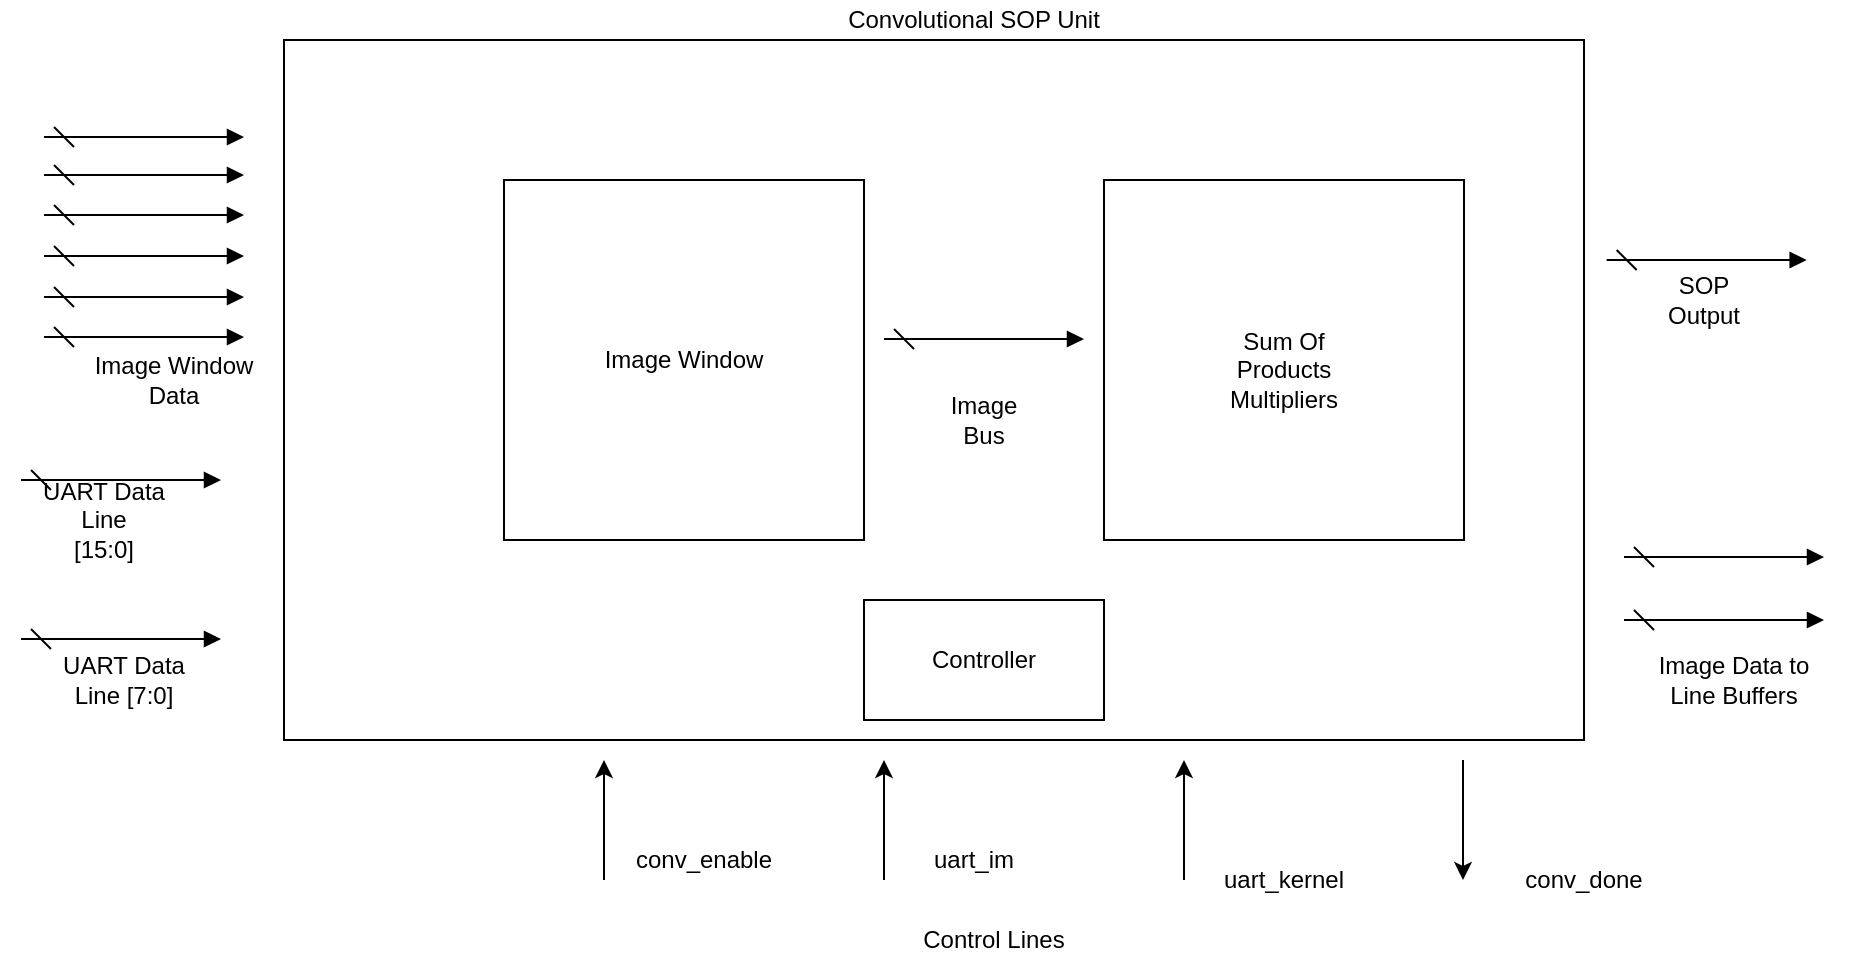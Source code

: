 <mxfile pages="5" version="11.2.8" type="github"><diagram id="22mHiTSVmHhZgT7WigQL" name="Page-1"><mxGraphModel dx="1967" dy="670" grid="1" gridSize="10" guides="1" tooltips="1" connect="1" arrows="1" fold="1" page="1" pageScale="1" pageWidth="850" pageHeight="1100" math="0" shadow="0"><root><mxCell id="0"/><mxCell id="1" parent="0"/><mxCell id="A-DwUGsljBE6EYlHJ1B1-1" value="" style="rounded=0;whiteSpace=wrap;html=1;" parent="1" vertex="1"><mxGeometry x="30" y="40" width="650" height="350" as="geometry"/></mxCell><mxCell id="A-DwUGsljBE6EYlHJ1B1-2" value="Convolutional SOP Unit" style="text;html=1;strokeColor=none;fillColor=none;align=center;verticalAlign=middle;whiteSpace=wrap;rounded=0;" parent="1" vertex="1"><mxGeometry x="300" y="20" width="150" height="20" as="geometry"/></mxCell><mxCell id="A-DwUGsljBE6EYlHJ1B1-3" value="" style="whiteSpace=wrap;html=1;aspect=fixed;" parent="1" vertex="1"><mxGeometry x="140" y="110" width="180" height="180" as="geometry"/></mxCell><mxCell id="A-DwUGsljBE6EYlHJ1B1-5" value="Image Window" style="text;html=1;strokeColor=none;fillColor=none;align=center;verticalAlign=middle;whiteSpace=wrap;rounded=0;" parent="1" vertex="1"><mxGeometry x="150" y="190" width="160" height="20" as="geometry"/></mxCell><mxCell id="A-DwUGsljBE6EYlHJ1B1-6" value="" style="whiteSpace=wrap;html=1;aspect=fixed;" parent="1" vertex="1"><mxGeometry x="440" y="110" width="180" height="180" as="geometry"/></mxCell><mxCell id="A-DwUGsljBE6EYlHJ1B1-7" value="Sum Of Products Multipliers" style="text;html=1;strokeColor=none;fillColor=none;align=center;verticalAlign=middle;whiteSpace=wrap;rounded=0;" parent="1" vertex="1"><mxGeometry x="500" y="180" width="60" height="50" as="geometry"/></mxCell><mxCell id="A-DwUGsljBE6EYlHJ1B1-8" value="Controller" style="rounded=0;whiteSpace=wrap;html=1;" parent="1" vertex="1"><mxGeometry x="320" y="320" width="120" height="60" as="geometry"/></mxCell><mxCell id="A-DwUGsljBE6EYlHJ1B1-11" value="" style="endArrow=classic;html=1;" parent="1" edge="1"><mxGeometry width="50" height="50" relative="1" as="geometry"><mxPoint x="190" y="460" as="sourcePoint"/><mxPoint x="190" y="400" as="targetPoint"/></mxGeometry></mxCell><mxCell id="A-DwUGsljBE6EYlHJ1B1-12" value="conv_enable" style="text;html=1;strokeColor=none;fillColor=none;align=center;verticalAlign=middle;whiteSpace=wrap;rounded=0;" parent="1" vertex="1"><mxGeometry x="220" y="440" width="40" height="20" as="geometry"/></mxCell><mxCell id="A-DwUGsljBE6EYlHJ1B1-15" value="" style="endArrow=classic;html=1;" parent="1" edge="1"><mxGeometry width="50" height="50" relative="1" as="geometry"><mxPoint x="330" y="460" as="sourcePoint"/><mxPoint x="330" y="400" as="targetPoint"/></mxGeometry></mxCell><mxCell id="A-DwUGsljBE6EYlHJ1B1-18" value="conv_done" style="text;html=1;strokeColor=none;fillColor=none;align=center;verticalAlign=middle;whiteSpace=wrap;rounded=0;" parent="1" vertex="1"><mxGeometry x="660" y="450" width="40" height="20" as="geometry"/></mxCell><mxCell id="A-DwUGsljBE6EYlHJ1B1-19" value="" style="endArrow=classic;html=1;" parent="1" edge="1"><mxGeometry width="50" height="50" relative="1" as="geometry"><mxPoint x="480" y="460" as="sourcePoint"/><mxPoint x="480" y="400" as="targetPoint"/></mxGeometry></mxCell><mxCell id="A-DwUGsljBE6EYlHJ1B1-20" value="uart_im" style="text;html=1;strokeColor=none;fillColor=none;align=center;verticalAlign=middle;whiteSpace=wrap;rounded=0;" parent="1" vertex="1"><mxGeometry x="355" y="440" width="40" height="20" as="geometry"/></mxCell><mxCell id="A-DwUGsljBE6EYlHJ1B1-22" value="" style="endArrow=classic;html=1;" parent="1" edge="1"><mxGeometry width="50" height="50" relative="1" as="geometry"><mxPoint x="619.5" y="400" as="sourcePoint"/><mxPoint x="619.5" y="460" as="targetPoint"/></mxGeometry></mxCell><mxCell id="A-DwUGsljBE6EYlHJ1B1-23" value="uart_kernel" style="text;html=1;strokeColor=none;fillColor=none;align=center;verticalAlign=middle;whiteSpace=wrap;rounded=0;" parent="1" vertex="1"><mxGeometry x="510" y="450" width="40" height="20" as="geometry"/></mxCell><mxCell id="A-DwUGsljBE6EYlHJ1B1-25" value="" style="startArrow=dash;startSize=8;endArrow=block;endFill=1;endSize=6;html=1;" parent="1" edge="1"><mxGeometry width="100" relative="1" as="geometry"><mxPoint x="330" y="189.5" as="sourcePoint"/><mxPoint x="430" y="189.5" as="targetPoint"/></mxGeometry></mxCell><mxCell id="A-DwUGsljBE6EYlHJ1B1-26" value="Control Lines" style="text;html=1;strokeColor=none;fillColor=none;align=center;verticalAlign=middle;whiteSpace=wrap;rounded=0;" parent="1" vertex="1"><mxGeometry x="340" y="480" width="90" height="20" as="geometry"/></mxCell><mxCell id="A-DwUGsljBE6EYlHJ1B1-27" value="Image Bus" style="text;html=1;strokeColor=none;fillColor=none;align=center;verticalAlign=middle;whiteSpace=wrap;rounded=0;" parent="1" vertex="1"><mxGeometry x="360" y="220" width="40" height="20" as="geometry"/></mxCell><mxCell id="A-DwUGsljBE6EYlHJ1B1-28" value="" style="startArrow=dash;startSize=8;endArrow=block;endFill=1;endSize=6;html=1;" parent="1" edge="1"><mxGeometry width="100" relative="1" as="geometry"><mxPoint x="-90" y="88.5" as="sourcePoint"/><mxPoint x="10" y="88.5" as="targetPoint"/></mxGeometry></mxCell><mxCell id="A-DwUGsljBE6EYlHJ1B1-29" value="" style="startArrow=dash;startSize=8;endArrow=block;endFill=1;endSize=6;html=1;" parent="1" edge="1"><mxGeometry width="100" relative="1" as="geometry"><mxPoint x="-90" y="107.5" as="sourcePoint"/><mxPoint x="10" y="107.5" as="targetPoint"/></mxGeometry></mxCell><mxCell id="A-DwUGsljBE6EYlHJ1B1-30" value="" style="startArrow=dash;startSize=8;endArrow=block;endFill=1;endSize=6;html=1;" parent="1" edge="1"><mxGeometry width="100" relative="1" as="geometry"><mxPoint x="-90" y="127.5" as="sourcePoint"/><mxPoint x="10" y="127.5" as="targetPoint"/></mxGeometry></mxCell><mxCell id="A-DwUGsljBE6EYlHJ1B1-31" value="" style="startArrow=dash;startSize=8;endArrow=block;endFill=1;endSize=6;html=1;" parent="1" edge="1"><mxGeometry width="100" relative="1" as="geometry"><mxPoint x="-90" y="148" as="sourcePoint"/><mxPoint x="10" y="148" as="targetPoint"/></mxGeometry></mxCell><mxCell id="A-DwUGsljBE6EYlHJ1B1-32" value="" style="startArrow=dash;startSize=8;endArrow=block;endFill=1;endSize=6;html=1;" parent="1" edge="1"><mxGeometry width="100" relative="1" as="geometry"><mxPoint x="-90" y="168.5" as="sourcePoint"/><mxPoint x="10" y="168.5" as="targetPoint"/></mxGeometry></mxCell><mxCell id="A-DwUGsljBE6EYlHJ1B1-33" value="" style="startArrow=dash;startSize=8;endArrow=block;endFill=1;endSize=6;html=1;" parent="1" edge="1"><mxGeometry width="100" relative="1" as="geometry"><mxPoint x="-90" y="188.5" as="sourcePoint"/><mxPoint x="10" y="188.5" as="targetPoint"/></mxGeometry></mxCell><mxCell id="A-DwUGsljBE6EYlHJ1B1-35" value="Image Window Data" style="text;html=1;strokeColor=none;fillColor=none;align=center;verticalAlign=middle;whiteSpace=wrap;rounded=0;" parent="1" vertex="1"><mxGeometry x="-70" y="200" width="90" height="20" as="geometry"/></mxCell><mxCell id="A-DwUGsljBE6EYlHJ1B1-36" value="" style="startArrow=dash;startSize=8;endArrow=block;endFill=1;endSize=6;html=1;" parent="1" edge="1"><mxGeometry width="100" relative="1" as="geometry"><mxPoint x="-101.5" y="260" as="sourcePoint"/><mxPoint x="-1.5" y="260" as="targetPoint"/></mxGeometry></mxCell><mxCell id="A-DwUGsljBE6EYlHJ1B1-37" value="UART Data Line [7:0]" style="text;html=1;strokeColor=none;fillColor=none;align=center;verticalAlign=middle;whiteSpace=wrap;rounded=0;" parent="1" vertex="1"><mxGeometry x="-85" y="350" width="70" height="20" as="geometry"/></mxCell><mxCell id="A-DwUGsljBE6EYlHJ1B1-39" value="" style="startArrow=dash;startSize=8;endArrow=block;endFill=1;endSize=6;html=1;" parent="1" edge="1"><mxGeometry width="100" relative="1" as="geometry"><mxPoint x="691.333" y="150" as="sourcePoint"/><mxPoint x="791.333" y="150" as="targetPoint"/></mxGeometry></mxCell><mxCell id="A-DwUGsljBE6EYlHJ1B1-40" value="SOP Output" style="text;html=1;strokeColor=none;fillColor=none;align=center;verticalAlign=middle;whiteSpace=wrap;rounded=0;" parent="1" vertex="1"><mxGeometry x="720" y="160" width="40" height="20" as="geometry"/></mxCell><mxCell id="gmLHxpzR-BmfeOQctrAp-6" value="" style="startArrow=dash;startSize=8;endArrow=block;endFill=1;endSize=6;html=1;" edge="1" parent="1"><mxGeometry width="100" relative="1" as="geometry"><mxPoint x="700" y="298.5" as="sourcePoint"/><mxPoint x="800" y="298.5" as="targetPoint"/></mxGeometry></mxCell><mxCell id="gmLHxpzR-BmfeOQctrAp-7" value="Image Data to Line Buffers" style="text;html=1;strokeColor=none;fillColor=none;align=center;verticalAlign=middle;whiteSpace=wrap;rounded=0;" vertex="1" parent="1"><mxGeometry x="710" y="350" width="90" height="20" as="geometry"/></mxCell><mxCell id="gmLHxpzR-BmfeOQctrAp-11" value="UART Data Line&lt;br&gt;[15:0]&lt;br&gt;" style="text;html=1;strokeColor=none;fillColor=none;align=center;verticalAlign=middle;whiteSpace=wrap;rounded=0;" vertex="1" parent="1"><mxGeometry x="-95" y="270" width="70" height="20" as="geometry"/></mxCell><mxCell id="gmLHxpzR-BmfeOQctrAp-13" value="" style="startArrow=dash;startSize=8;endArrow=block;endFill=1;endSize=6;html=1;" edge="1" parent="1"><mxGeometry width="100" relative="1" as="geometry"><mxPoint x="-101.5" y="339.5" as="sourcePoint"/><mxPoint x="-1.5" y="339.5" as="targetPoint"/></mxGeometry></mxCell><mxCell id="JwOKlO1gDXySLURaSj7I-1" value="" style="startArrow=dash;startSize=8;endArrow=block;endFill=1;endSize=6;html=1;" edge="1" parent="1"><mxGeometry width="100" relative="1" as="geometry"><mxPoint x="700" y="330.0" as="sourcePoint"/><mxPoint x="800" y="330.0" as="targetPoint"/></mxGeometry></mxCell></root></mxGraphModel></diagram><diagram id="Rbnd_I2RS7SfJjRFTraC" name="Page-2"><mxGraphModel dx="782" dy="469" grid="1" gridSize="10" guides="1" tooltips="1" connect="1" arrows="1" fold="1" page="1" pageScale="1" pageWidth="850" pageHeight="1100" math="0" shadow="0"><root><mxCell id="D1V8HaXxPeXqqGJGkwDs-0"/><mxCell id="D1V8HaXxPeXqqGJGkwDs-1" parent="D1V8HaXxPeXqqGJGkwDs-0"/><mxCell id="D1V8HaXxPeXqqGJGkwDs-2" value="" style="ellipse;whiteSpace=wrap;html=1;aspect=fixed;" parent="D1V8HaXxPeXqqGJGkwDs-1" vertex="1"><mxGeometry x="130" y="100" width="80" height="80" as="geometry"/></mxCell><mxCell id="D1V8HaXxPeXqqGJGkwDs-3" value="Load_Kernel" style="text;html=1;strokeColor=none;fillColor=none;align=center;verticalAlign=middle;whiteSpace=wrap;rounded=0;" parent="D1V8HaXxPeXqqGJGkwDs-1" vertex="1"><mxGeometry x="390" y="140" width="40" height="20" as="geometry"/></mxCell><mxCell id="D1V8HaXxPeXqqGJGkwDs-4" value="" style="ellipse;whiteSpace=wrap;html=1;aspect=fixed;" parent="D1V8HaXxPeXqqGJGkwDs-1" vertex="1"><mxGeometry x="370" y="50" width="80" height="80" as="geometry"/></mxCell><mxCell id="D1V8HaXxPeXqqGJGkwDs-5" value="" style="endArrow=classic;html=1;" parent="D1V8HaXxPeXqqGJGkwDs-1" edge="1"><mxGeometry width="50" height="50" relative="1" as="geometry"><mxPoint x="260" y="140" as="sourcePoint"/><mxPoint x="330" y="100" as="targetPoint"/></mxGeometry></mxCell><mxCell id="D1V8HaXxPeXqqGJGkwDs-6" value="IDLE" style="text;html=1;strokeColor=none;fillColor=none;align=center;verticalAlign=middle;whiteSpace=wrap;rounded=0;" parent="D1V8HaXxPeXqqGJGkwDs-1" vertex="1"><mxGeometry x="160" y="210" width="40" height="20" as="geometry"/></mxCell><mxCell id="D1V8HaXxPeXqqGJGkwDs-7" value="" style="ellipse;whiteSpace=wrap;html=1;aspect=fixed;" parent="D1V8HaXxPeXqqGJGkwDs-1" vertex="1"><mxGeometry x="570" y="50" width="80" height="80" as="geometry"/></mxCell><mxCell id="D1V8HaXxPeXqqGJGkwDs-8" value="" style="endArrow=classic;html=1;" parent="D1V8HaXxPeXqqGJGkwDs-1" edge="1"><mxGeometry width="50" height="50" relative="1" as="geometry"><mxPoint x="470" y="70" as="sourcePoint"/><mxPoint x="530" y="70" as="targetPoint"/></mxGeometry></mxCell><mxCell id="D1V8HaXxPeXqqGJGkwDs-9" value="Pre_SOP" style="text;html=1;strokeColor=none;fillColor=none;align=center;verticalAlign=middle;whiteSpace=wrap;rounded=0;" parent="D1V8HaXxPeXqqGJGkwDs-1" vertex="1"><mxGeometry x="590" y="150" width="40" height="20" as="geometry"/></mxCell><mxCell id="D1V8HaXxPeXqqGJGkwDs-10" value="" style="ellipse;whiteSpace=wrap;html=1;aspect=fixed;" parent="D1V8HaXxPeXqqGJGkwDs-1" vertex="1"><mxGeometry x="460" y="240" width="80" height="80" as="geometry"/></mxCell><mxCell id="D1V8HaXxPeXqqGJGkwDs-11" value="" style="endArrow=classic;html=1;" parent="D1V8HaXxPeXqqGJGkwDs-1" edge="1"><mxGeometry width="50" height="50" relative="1" as="geometry"><mxPoint x="580" y="210" as="sourcePoint"/><mxPoint x="540" y="250" as="targetPoint"/></mxGeometry></mxCell><mxCell id="D1V8HaXxPeXqqGJGkwDs-12" value="Compute_SOP" style="text;html=1;strokeColor=none;fillColor=none;align=center;verticalAlign=middle;whiteSpace=wrap;rounded=0;" parent="D1V8HaXxPeXqqGJGkwDs-1" vertex="1"><mxGeometry x="480" y="340" width="40" height="20" as="geometry"/></mxCell><mxCell id="D1V8HaXxPeXqqGJGkwDs-13" value="" style="ellipse;whiteSpace=wrap;html=1;aspect=fixed;" parent="D1V8HaXxPeXqqGJGkwDs-1" vertex="1"><mxGeometry x="270" y="240" width="80" height="80" as="geometry"/></mxCell><mxCell id="D1V8HaXxPeXqqGJGkwDs-14" value="Latch_to_FIFO" style="text;html=1;strokeColor=none;fillColor=none;align=center;verticalAlign=middle;whiteSpace=wrap;rounded=0;" parent="D1V8HaXxPeXqqGJGkwDs-1" vertex="1"><mxGeometry x="290" y="340" width="40" height="20" as="geometry"/></mxCell><mxCell id="D1V8HaXxPeXqqGJGkwDs-15" value="" style="endArrow=classic;html=1;" parent="D1V8HaXxPeXqqGJGkwDs-1" edge="1"><mxGeometry width="50" height="50" relative="1" as="geometry"><mxPoint x="440" y="280" as="sourcePoint"/><mxPoint x="370" y="280" as="targetPoint"/></mxGeometry></mxCell><mxCell id="D1V8HaXxPeXqqGJGkwDs-16" value="" style="endArrow=classic;html=1;" parent="D1V8HaXxPeXqqGJGkwDs-1" edge="1"><mxGeometry width="50" height="50" relative="1" as="geometry"><mxPoint x="240" y="280" as="sourcePoint"/><mxPoint x="200" y="240" as="targetPoint"/></mxGeometry></mxCell></root></mxGraphModel></diagram><diagram id="fJ3cq6dA5cBmgDe5CCGw" name="Page-3"><mxGraphModel dx="1117" dy="670" grid="1" gridSize="10" guides="1" tooltips="1" connect="1" arrows="1" fold="1" page="1" pageScale="1" pageWidth="850" pageHeight="1100" math="0" shadow="0"><root><mxCell id="csFfKuGtRF_wu03xrYPR-0"/><mxCell id="csFfKuGtRF_wu03xrYPR-1" parent="csFfKuGtRF_wu03xrYPR-0"/><mxCell id="J2wGXgVd5oibzyWiJH2k-0" value="" style="rounded=0;whiteSpace=wrap;html=1;" vertex="1" parent="csFfKuGtRF_wu03xrYPR-1"><mxGeometry x="160" y="40" width="370" height="390" as="geometry"/></mxCell><mxCell id="J2wGXgVd5oibzyWiJH2k-1" value="Transmitter" style="rounded=0;whiteSpace=wrap;html=1;" vertex="1" parent="csFfKuGtRF_wu03xrYPR-1"><mxGeometry x="210" y="60" width="280" height="160" as="geometry"/></mxCell><mxCell id="J2wGXgVd5oibzyWiJH2k-2" value="Receiver" style="rounded=0;whiteSpace=wrap;html=1;" vertex="1" parent="csFfKuGtRF_wu03xrYPR-1"><mxGeometry x="210" y="240" width="280" height="160" as="geometry"/></mxCell><mxCell id="J2wGXgVd5oibzyWiJH2k-3" value="clk" style="endArrow=classic;html=1;entryX=1.001;entryY=0.102;entryDx=0;entryDy=0;entryPerimeter=0;" edge="1" parent="csFfKuGtRF_wu03xrYPR-1" target="J2wGXgVd5oibzyWiJH2k-0"><mxGeometry width="50" height="50" relative="1" as="geometry"><mxPoint x="630" y="80" as="sourcePoint"/><mxPoint x="160" y="81" as="targetPoint"/></mxGeometry></mxCell><mxCell id="J2wGXgVd5oibzyWiJH2k-4" value="reset" style="endArrow=classic;html=1;entryX=0.99;entryY=0.058;entryDx=0;entryDy=0;entryPerimeter=0;" edge="1" parent="csFfKuGtRF_wu03xrYPR-1" target="J2wGXgVd5oibzyWiJH2k-0"><mxGeometry width="50" height="50" relative="1" as="geometry"><mxPoint x="630" y="63" as="sourcePoint"/><mxPoint x="159.93" y="59.56" as="targetPoint"/></mxGeometry></mxCell><mxCell id="J2wGXgVd5oibzyWiJH2k-5" value="enable tx" style="endArrow=classic;html=1;entryX=1.005;entryY=0.877;entryDx=0;entryDy=0;entryPerimeter=0;" edge="1" parent="csFfKuGtRF_wu03xrYPR-1" target="J2wGXgVd5oibzyWiJH2k-1"><mxGeometry width="50" height="50" relative="1" as="geometry"><mxPoint x="640" y="200" as="sourcePoint"/><mxPoint x="600" y="210" as="targetPoint"/></mxGeometry></mxCell><mxCell id="J2wGXgVd5oibzyWiJH2k-6" value="UART RX" style="endArrow=classic;html=1;entryX=0;entryY=0.5;entryDx=0;entryDy=0;" edge="1" parent="csFfKuGtRF_wu03xrYPR-1" target="J2wGXgVd5oibzyWiJH2k-2"><mxGeometry width="50" height="50" relative="1" as="geometry"><mxPoint x="70" y="320" as="sourcePoint"/><mxPoint x="159.93" y="200.06" as="targetPoint"/></mxGeometry></mxCell><mxCell id="J2wGXgVd5oibzyWiJH2k-8" value="UART CTS" style="endArrow=classic;html=1;entryX=-0.011;entryY=0.104;entryDx=0;entryDy=0;entryPerimeter=0;" edge="1" parent="csFfKuGtRF_wu03xrYPR-1"><mxGeometry width="50" height="50" relative="1" as="geometry"><mxPoint x="60" y="200" as="sourcePoint"/><mxPoint x="209.93" y="200.06" as="targetPoint"/></mxGeometry></mxCell><mxCell id="J2wGXgVd5oibzyWiJH2k-10" value="UART RTS" style="endArrow=classic;html=1;exitX=0;exitY=0.25;exitDx=0;exitDy=0;" edge="1" parent="csFfKuGtRF_wu03xrYPR-1" source="J2wGXgVd5oibzyWiJH2k-2"><mxGeometry width="50" height="50" relative="1" as="geometry"><mxPoint x="70" y="280" as="sourcePoint"/><mxPoint x="70" y="280" as="targetPoint"/></mxGeometry></mxCell><mxCell id="J2wGXgVd5oibzyWiJH2k-11" value="UART TX" style="endArrow=classic;html=1;exitX=0;exitY=0.75;exitDx=0;exitDy=0;" edge="1" parent="csFfKuGtRF_wu03xrYPR-1" source="J2wGXgVd5oibzyWiJH2k-1"><mxGeometry width="50" height="50" relative="1" as="geometry"><mxPoint x="70" y="180" as="sourcePoint"/><mxPoint x="60" y="180" as="targetPoint"/></mxGeometry></mxCell><mxCell id="J2wGXgVd5oibzyWiJH2k-12" value="data" style="endArrow=classic;html=1;entryX=0.995;entryY=0.381;entryDx=0;entryDy=0;entryPerimeter=0;" edge="1" parent="csFfKuGtRF_wu03xrYPR-1" target="J2wGXgVd5oibzyWiJH2k-1"><mxGeometry width="50" height="50" relative="1" as="geometry"><mxPoint x="640" y="120" as="sourcePoint"/><mxPoint x="210" y="120" as="targetPoint"/></mxGeometry></mxCell><mxCell id="J2wGXgVd5oibzyWiJH2k-13" value="" style="endArrow=none;html=1;" edge="1" parent="csFfKuGtRF_wu03xrYPR-1"><mxGeometry width="50" height="50" relative="1" as="geometry"><mxPoint x="593.333" y="130" as="sourcePoint"/><mxPoint x="613.333" y="110" as="targetPoint"/></mxGeometry></mxCell><mxCell id="J2wGXgVd5oibzyWiJH2k-15" value="data" style="endArrow=classic;html=1;entryX=0;entryY=0.5;entryDx=0;entryDy=0;" edge="1" parent="csFfKuGtRF_wu03xrYPR-1"><mxGeometry width="50" height="50" relative="1" as="geometry"><mxPoint x="490" y="330" as="sourcePoint"/><mxPoint x="630" y="330" as="targetPoint"/></mxGeometry></mxCell><mxCell id="J2wGXgVd5oibzyWiJH2k-16" value="" style="endArrow=none;html=1;" edge="1" parent="csFfKuGtRF_wu03xrYPR-1"><mxGeometry width="50" height="50" relative="1" as="geometry"><mxPoint x="510" y="340" as="sourcePoint"/><mxPoint x="530" y="320" as="targetPoint"/></mxGeometry></mxCell><mxCell id="J2wGXgVd5oibzyWiJH2k-17" value="new rx" style="endArrow=classic;html=1;entryX=0.007;entryY=0.625;entryDx=0;entryDy=0;entryPerimeter=0;" edge="1" parent="csFfKuGtRF_wu03xrYPR-1"><mxGeometry width="50" height="50" relative="1" as="geometry"><mxPoint x="490" y="380.5" as="sourcePoint"/><mxPoint x="637.96" y="380" as="targetPoint"/></mxGeometry></mxCell><mxCell id="J2wGXgVd5oibzyWiJH2k-18" value="tx_done" style="endArrow=classic;html=1;entryX=0.007;entryY=0.625;entryDx=0;entryDy=0;entryPerimeter=0;" edge="1" parent="csFfKuGtRF_wu03xrYPR-1"><mxGeometry width="50" height="50" relative="1" as="geometry"><mxPoint x="490" y="160.5" as="sourcePoint"/><mxPoint x="637.96" y="160" as="targetPoint"/></mxGeometry></mxCell></root></mxGraphModel></diagram><diagram id="-1MKezCD0Lewet-JU4sD" name="Page-4"><mxGraphModel dx="782" dy="469" grid="1" gridSize="10" guides="1" tooltips="1" connect="1" arrows="1" fold="1" page="1" pageScale="1" pageWidth="850" pageHeight="1100" math="0" shadow="0"><root><mxCell id="b65iT0gr7IEsOyHkldMa-0"/><mxCell id="b65iT0gr7IEsOyHkldMa-1" parent="b65iT0gr7IEsOyHkldMa-0"/><mxCell id="i23WGoleFITDW1apIH9c-0" value="" style="rounded=0;whiteSpace=wrap;html=1;" vertex="1" parent="b65iT0gr7IEsOyHkldMa-1"><mxGeometry x="200" y="40" width="390" height="350" as="geometry"/></mxCell><mxCell id="i23WGoleFITDW1apIH9c-1" value="" style="endArrow=classic;html=1;" edge="1" parent="b65iT0gr7IEsOyHkldMa-1"><mxGeometry width="50" height="50" relative="1" as="geometry"><mxPoint x="60" y="60" as="sourcePoint"/><mxPoint x="120" y="60" as="targetPoint"/></mxGeometry></mxCell><mxCell id="i23WGoleFITDW1apIH9c-2" value="" style="endArrow=classic;html=1;" edge="1" parent="b65iT0gr7IEsOyHkldMa-1"><mxGeometry width="50" height="50" relative="1" as="geometry"><mxPoint x="60" y="90" as="sourcePoint"/><mxPoint x="120" y="90" as="targetPoint"/></mxGeometry></mxCell><mxCell id="i23WGoleFITDW1apIH9c-3" value="clk" style="text;html=1;strokeColor=none;fillColor=none;align=center;verticalAlign=middle;whiteSpace=wrap;rounded=0;" vertex="1" parent="b65iT0gr7IEsOyHkldMa-1"><mxGeometry x="10" y="50" width="40" height="20" as="geometry"/></mxCell><mxCell id="i23WGoleFITDW1apIH9c-4" value="rst" style="text;html=1;strokeColor=none;fillColor=none;align=center;verticalAlign=middle;whiteSpace=wrap;rounded=0;" vertex="1" parent="b65iT0gr7IEsOyHkldMa-1"><mxGeometry x="10" y="80" width="40" height="20" as="geometry"/></mxCell><mxCell id="i23WGoleFITDW1apIH9c-5" value="" style="startArrow=dash;startSize=8;endArrow=block;endFill=1;endSize=6;html=1;" edge="1" parent="b65iT0gr7IEsOyHkldMa-1"><mxGeometry width="100" relative="1" as="geometry"><mxPoint x="30" y="140" as="sourcePoint"/><mxPoint x="130" y="140" as="targetPoint"/></mxGeometry></mxCell><mxCell id="i23WGoleFITDW1apIH9c-6" value="Image Data In&lt;br&gt;[7:0]" style="text;html=1;" vertex="1" parent="b65iT0gr7IEsOyHkldMa-1"><mxGeometry x="30" y="160" width="90" height="40" as="geometry"/></mxCell><mxCell id="-ksnqecAJdmT0KAfJFgd-0" value="" style="startArrow=dash;startSize=8;endArrow=block;endFill=1;endSize=6;html=1;" edge="1" parent="b65iT0gr7IEsOyHkldMa-1"><mxGeometry width="100" relative="1" as="geometry"><mxPoint x="600" y="59" as="sourcePoint"/><mxPoint x="700" y="59" as="targetPoint"/></mxGeometry></mxCell><mxCell id="-ksnqecAJdmT0KAfJFgd-1" value="" style="startArrow=dash;startSize=8;endArrow=block;endFill=1;endSize=6;html=1;" edge="1" parent="b65iT0gr7IEsOyHkldMa-1"><mxGeometry width="100" relative="1" as="geometry"><mxPoint x="600" y="78" as="sourcePoint"/><mxPoint x="700" y="78" as="targetPoint"/></mxGeometry></mxCell><mxCell id="-ksnqecAJdmT0KAfJFgd-2" value="" style="startArrow=dash;startSize=8;endArrow=block;endFill=1;endSize=6;html=1;" edge="1" parent="b65iT0gr7IEsOyHkldMa-1"><mxGeometry width="100" relative="1" as="geometry"><mxPoint x="600" y="98" as="sourcePoint"/><mxPoint x="700" y="98" as="targetPoint"/></mxGeometry></mxCell><mxCell id="-ksnqecAJdmT0KAfJFgd-3" value="" style="startArrow=dash;startSize=8;endArrow=block;endFill=1;endSize=6;html=1;" edge="1" parent="b65iT0gr7IEsOyHkldMa-1"><mxGeometry width="100" relative="1" as="geometry"><mxPoint x="600" y="118.5" as="sourcePoint"/><mxPoint x="700" y="118.5" as="targetPoint"/></mxGeometry></mxCell><mxCell id="-ksnqecAJdmT0KAfJFgd-4" value="" style="startArrow=dash;startSize=8;endArrow=block;endFill=1;endSize=6;html=1;" edge="1" parent="b65iT0gr7IEsOyHkldMa-1"><mxGeometry width="100" relative="1" as="geometry"><mxPoint x="600" y="139" as="sourcePoint"/><mxPoint x="700" y="139" as="targetPoint"/></mxGeometry></mxCell><mxCell id="-ksnqecAJdmT0KAfJFgd-5" value="" style="startArrow=dash;startSize=8;endArrow=block;endFill=1;endSize=6;html=1;" edge="1" parent="b65iT0gr7IEsOyHkldMa-1"><mxGeometry width="100" relative="1" as="geometry"><mxPoint x="600" y="159" as="sourcePoint"/><mxPoint x="700" y="159" as="targetPoint"/></mxGeometry></mxCell><mxCell id="-ksnqecAJdmT0KAfJFgd-6" value="Image Window Data&lt;br&gt;6x{7:0]" style="text;html=1;strokeColor=none;fillColor=none;align=center;verticalAlign=middle;whiteSpace=wrap;rounded=0;" vertex="1" parent="b65iT0gr7IEsOyHkldMa-1"><mxGeometry x="630" y="180" width="40" height="20" as="geometry"/></mxCell><mxCell id="-ksnqecAJdmT0KAfJFgd-7" value="" style="endArrow=classic;html=1;" edge="1" parent="b65iT0gr7IEsOyHkldMa-1"><mxGeometry width="50" height="50" relative="1" as="geometry"><mxPoint x="75" y="300" as="sourcePoint"/><mxPoint x="135" y="300" as="targetPoint"/></mxGeometry></mxCell><mxCell id="-ksnqecAJdmT0KAfJFgd-8" value="Line Buffer Enable" style="text;html=1;strokeColor=none;fillColor=none;align=center;verticalAlign=middle;whiteSpace=wrap;rounded=0;" vertex="1" parent="b65iT0gr7IEsOyHkldMa-1"><mxGeometry x="10" y="290" width="40" height="20" as="geometry"/></mxCell><mxCell id="-ksnqecAJdmT0KAfJFgd-9" value="" style="rounded=0;whiteSpace=wrap;html=1;" vertex="1" parent="b65iT0gr7IEsOyHkldMa-1"><mxGeometry x="220" y="70" width="120" height="40" as="geometry"/></mxCell><mxCell id="-ksnqecAJdmT0KAfJFgd-10" value="" style="rounded=0;whiteSpace=wrap;html=1;" vertex="1" parent="b65iT0gr7IEsOyHkldMa-1"><mxGeometry x="220" y="120" width="120" height="40" as="geometry"/></mxCell><mxCell id="-ksnqecAJdmT0KAfJFgd-11" value="" style="rounded=0;whiteSpace=wrap;html=1;" vertex="1" parent="b65iT0gr7IEsOyHkldMa-1"><mxGeometry x="220" y="170" width="120" height="40" as="geometry"/></mxCell><mxCell id="-ksnqecAJdmT0KAfJFgd-12" value="" style="rounded=0;whiteSpace=wrap;html=1;" vertex="1" parent="b65iT0gr7IEsOyHkldMa-1"><mxGeometry x="220" y="220" width="120" height="40" as="geometry"/></mxCell><mxCell id="-ksnqecAJdmT0KAfJFgd-13" value="" style="rounded=0;whiteSpace=wrap;html=1;" vertex="1" parent="b65iT0gr7IEsOyHkldMa-1"><mxGeometry x="220" y="270" width="120" height="40" as="geometry"/></mxCell><mxCell id="-ksnqecAJdmT0KAfJFgd-14" value="" style="rounded=0;whiteSpace=wrap;html=1;" vertex="1" parent="b65iT0gr7IEsOyHkldMa-1"><mxGeometry x="220" y="320" width="120" height="40" as="geometry"/></mxCell><mxCell id="-ksnqecAJdmT0KAfJFgd-15" value="" style="rounded=0;whiteSpace=wrap;html=1;" vertex="1" parent="b65iT0gr7IEsOyHkldMa-1"><mxGeometry x="425" y="170" width="120" height="60" as="geometry"/></mxCell><mxCell id="-ksnqecAJdmT0KAfJFgd-16" value="Interfacing Controller" style="text;html=1;strokeColor=none;fillColor=none;align=center;verticalAlign=middle;whiteSpace=wrap;rounded=0;" vertex="1" parent="b65iT0gr7IEsOyHkldMa-1"><mxGeometry x="460" y="240" width="40" height="20" as="geometry"/></mxCell><mxCell id="-ksnqecAJdmT0KAfJFgd-17" value="SRAM Stack" style="text;html=1;strokeColor=none;fillColor=none;align=center;verticalAlign=middle;whiteSpace=wrap;rounded=0;" vertex="1" parent="b65iT0gr7IEsOyHkldMa-1"><mxGeometry x="350" y="180" width="60" height="20" as="geometry"/></mxCell></root></mxGraphModel></diagram><diagram id="FiHGq2ykERjMvAko8kfQ" name="Page-5"><mxGraphModel dx="782" dy="469" grid="1" gridSize="10" guides="1" tooltips="1" connect="1" arrows="1" fold="1" page="1" pageScale="1" pageWidth="850" pageHeight="1100" math="0" shadow="0"><root><mxCell id="4l7M5UjJcYvJyGSoWNaG-0"/><mxCell id="4l7M5UjJcYvJyGSoWNaG-1" parent="4l7M5UjJcYvJyGSoWNaG-0"/><mxCell id="QhGMkNuUyOtyFABgxkcq-0" value="" style="rounded=0;whiteSpace=wrap;html=1;" vertex="1" parent="4l7M5UjJcYvJyGSoWNaG-1"><mxGeometry x="200" y="40" width="440" height="400" as="geometry"/></mxCell></root></mxGraphModel></diagram></mxfile>